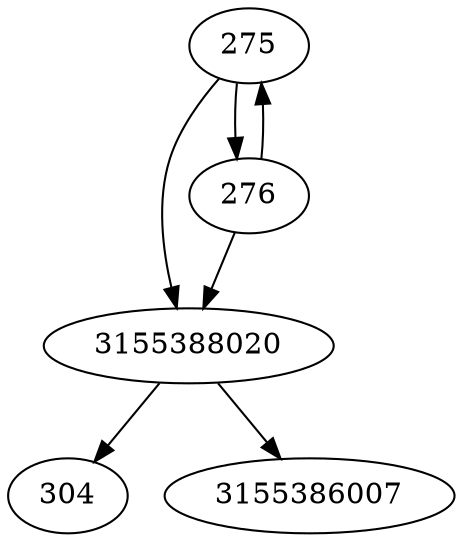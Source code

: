 strict digraph  {
304;
275;
3155388020;
276;
3155386007;
275 -> 3155388020;
275 -> 276;
3155388020 -> 304;
3155388020 -> 3155386007;
276 -> 3155388020;
276 -> 275;
}
